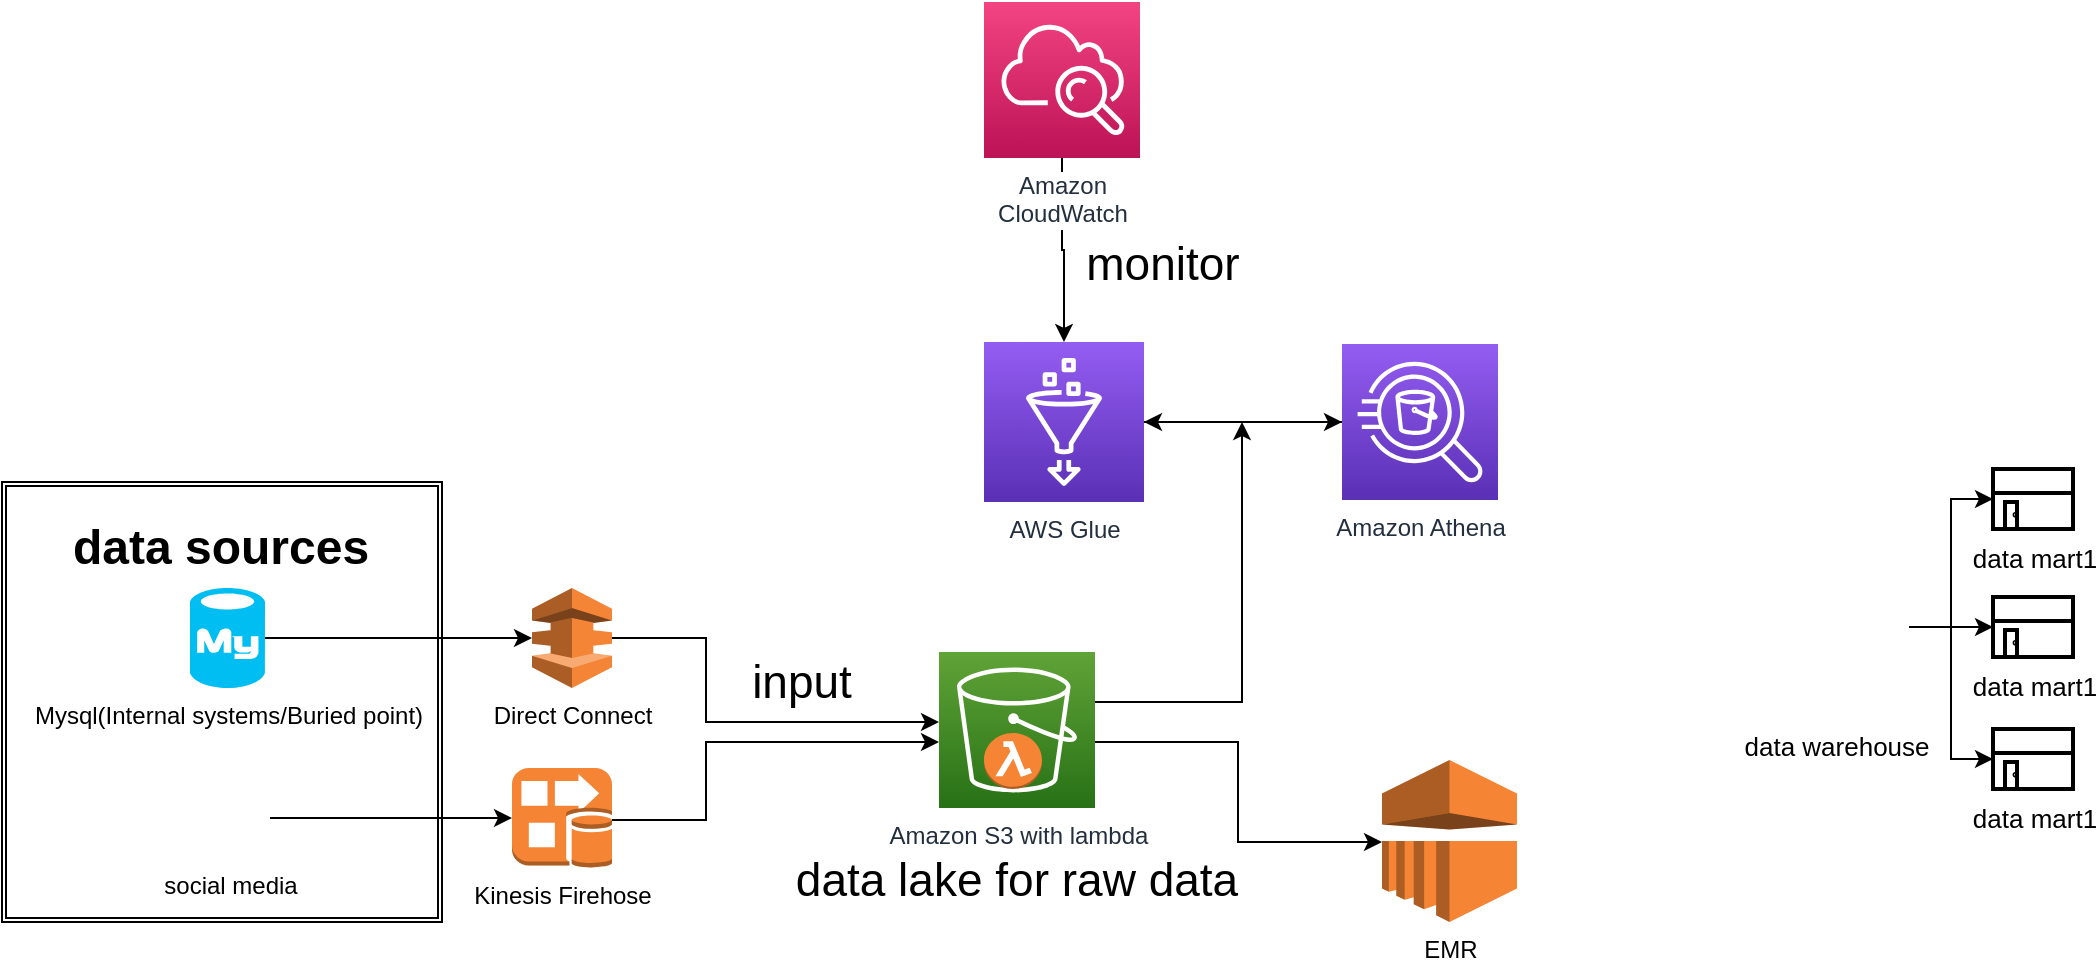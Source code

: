 <mxfile version="16.5.6" type="github">
  <diagram id="Ht1M8jgEwFfnCIfOTk4-" name="Page-1">
    <mxGraphModel dx="2472" dy="799" grid="1" gridSize="10" guides="1" tooltips="1" connect="1" arrows="1" fold="1" page="1" pageScale="1" pageWidth="1169" pageHeight="827" math="0" shadow="0">
      <root>
        <mxCell id="0" />
        <mxCell id="1" parent="0" />
        <mxCell id="uFQV2wClcm7ByzA2WsBp-21" value="" style="shape=ext;double=1;whiteSpace=wrap;html=1;aspect=fixed;" vertex="1" parent="1">
          <mxGeometry x="-20" y="250" width="220" height="220" as="geometry" />
        </mxCell>
        <mxCell id="uFQV2wClcm7ByzA2WsBp-59" style="edgeStyle=orthogonalEdgeStyle;rounded=0;orthogonalLoop=1;jettySize=auto;html=1;fontSize=23;" edge="1" parent="1" source="UEzPUAAOIrF-is8g5C7q-116" target="uFQV2wClcm7ByzA2WsBp-2">
          <mxGeometry relative="1" as="geometry">
            <Array as="points">
              <mxPoint x="598" y="380" />
              <mxPoint x="598" y="430" />
            </Array>
          </mxGeometry>
        </mxCell>
        <mxCell id="uFQV2wClcm7ByzA2WsBp-60" style="edgeStyle=orthogonalEdgeStyle;rounded=0;orthogonalLoop=1;jettySize=auto;html=1;fontSize=23;" edge="1" parent="1" source="UEzPUAAOIrF-is8g5C7q-116">
          <mxGeometry relative="1" as="geometry">
            <mxPoint x="600" y="220" as="targetPoint" />
            <Array as="points">
              <mxPoint x="600" y="360" />
            </Array>
          </mxGeometry>
        </mxCell>
        <mxCell id="UEzPUAAOIrF-is8g5C7q-116" value="Amazon S3 with lambda" style="outlineConnect=0;fontColor=#232F3E;gradientColor=#60A337;gradientDirection=north;fillColor=#277116;strokeColor=#ffffff;dashed=0;verticalLabelPosition=bottom;verticalAlign=top;align=center;html=1;fontSize=12;fontStyle=0;aspect=fixed;shape=mxgraph.aws4.resourceIcon;resIcon=mxgraph.aws4.s3;labelBackgroundColor=#ffffff;" parent="1" vertex="1">
          <mxGeometry x="448.5" y="335" width="78" height="78" as="geometry" />
        </mxCell>
        <mxCell id="uFQV2wClcm7ByzA2WsBp-57" value="" style="edgeStyle=orthogonalEdgeStyle;rounded=0;orthogonalLoop=1;jettySize=auto;html=1;fontSize=23;" edge="1" parent="1" source="UEzPUAAOIrF-is8g5C7q-117" target="UEzPUAAOIrF-is8g5C7q-118">
          <mxGeometry relative="1" as="geometry" />
        </mxCell>
        <mxCell id="UEzPUAAOIrF-is8g5C7q-117" value="AWS Glue" style="outlineConnect=0;fontColor=#232F3E;gradientColor=#945DF2;gradientDirection=north;fillColor=#5A30B5;strokeColor=#ffffff;dashed=0;verticalLabelPosition=bottom;verticalAlign=top;align=center;html=1;fontSize=12;fontStyle=0;aspect=fixed;shape=mxgraph.aws4.resourceIcon;resIcon=mxgraph.aws4.glue;labelBackgroundColor=#ffffff;" parent="1" vertex="1">
          <mxGeometry x="471" y="180" width="80" height="80" as="geometry" />
        </mxCell>
        <mxCell id="uFQV2wClcm7ByzA2WsBp-58" style="edgeStyle=orthogonalEdgeStyle;rounded=0;orthogonalLoop=1;jettySize=auto;html=1;fontSize=23;" edge="1" parent="1" source="UEzPUAAOIrF-is8g5C7q-118" target="UEzPUAAOIrF-is8g5C7q-117">
          <mxGeometry relative="1" as="geometry" />
        </mxCell>
        <mxCell id="UEzPUAAOIrF-is8g5C7q-118" value="Amazon Athena" style="outlineConnect=0;fontColor=#232F3E;gradientColor=#945DF2;gradientDirection=north;fillColor=#5A30B5;strokeColor=#ffffff;dashed=0;verticalLabelPosition=bottom;verticalAlign=top;align=center;html=1;fontSize=12;fontStyle=0;aspect=fixed;shape=mxgraph.aws4.resourceIcon;resIcon=mxgraph.aws4.athena;labelBackgroundColor=#ffffff;" parent="1" vertex="1">
          <mxGeometry x="650" y="181" width="78" height="78" as="geometry" />
        </mxCell>
        <mxCell id="uFQV2wClcm7ByzA2WsBp-55" style="edgeStyle=orthogonalEdgeStyle;rounded=0;orthogonalLoop=1;jettySize=auto;html=1;fontSize=23;" edge="1" parent="1" source="UEzPUAAOIrF-is8g5C7q-121" target="UEzPUAAOIrF-is8g5C7q-117">
          <mxGeometry relative="1" as="geometry" />
        </mxCell>
        <mxCell id="UEzPUAAOIrF-is8g5C7q-121" value="Amazon&lt;br&gt;CloudWatch&lt;br&gt;" style="outlineConnect=0;fontColor=#232F3E;gradientColor=#F34482;gradientDirection=north;fillColor=#BC1356;strokeColor=#ffffff;dashed=0;verticalLabelPosition=bottom;verticalAlign=top;align=center;html=1;fontSize=12;fontStyle=0;aspect=fixed;shape=mxgraph.aws4.resourceIcon;resIcon=mxgraph.aws4.cloudwatch;labelBackgroundColor=#ffffff;" parent="1" vertex="1">
          <mxGeometry x="471.0" y="10" width="78" height="78" as="geometry" />
        </mxCell>
        <mxCell id="uFQV2wClcm7ByzA2WsBp-2" value="EMR" style="outlineConnect=0;dashed=0;verticalLabelPosition=bottom;verticalAlign=top;align=center;html=1;shape=mxgraph.aws3.emr;fillColor=#F58534;gradientColor=none;" vertex="1" parent="1">
          <mxGeometry x="670" y="389" width="67.5" height="81" as="geometry" />
        </mxCell>
        <mxCell id="uFQV2wClcm7ByzA2WsBp-40" style="edgeStyle=orthogonalEdgeStyle;rounded=0;orthogonalLoop=1;jettySize=auto;html=1;exitX=1;exitY=0.5;exitDx=0;exitDy=0;exitPerimeter=0;fontSize=23;" edge="1" parent="1" source="uFQV2wClcm7ByzA2WsBp-3" target="UEzPUAAOIrF-is8g5C7q-116">
          <mxGeometry relative="1" as="geometry">
            <Array as="points">
              <mxPoint x="332" y="328" />
              <mxPoint x="332" y="370" />
            </Array>
          </mxGeometry>
        </mxCell>
        <mxCell id="uFQV2wClcm7ByzA2WsBp-3" value="Direct Connect" style="outlineConnect=0;dashed=0;verticalLabelPosition=bottom;verticalAlign=top;align=center;html=1;shape=mxgraph.aws3.direct_connect;fillColor=#F58536;gradientColor=none;" vertex="1" parent="1">
          <mxGeometry x="245" y="303" width="40" height="50" as="geometry" />
        </mxCell>
        <mxCell id="uFQV2wClcm7ByzA2WsBp-42" style="edgeStyle=orthogonalEdgeStyle;rounded=0;orthogonalLoop=1;jettySize=auto;html=1;exitX=1;exitY=0.52;exitDx=0;exitDy=0;exitPerimeter=0;fontSize=23;" edge="1" parent="1" source="uFQV2wClcm7ByzA2WsBp-6" target="UEzPUAAOIrF-is8g5C7q-116">
          <mxGeometry relative="1" as="geometry">
            <Array as="points">
              <mxPoint x="332" y="419" />
              <mxPoint x="332" y="380" />
            </Array>
          </mxGeometry>
        </mxCell>
        <mxCell id="uFQV2wClcm7ByzA2WsBp-6" value="Kinesis Firehose" style="outlineConnect=0;dashed=0;verticalLabelPosition=bottom;verticalAlign=top;align=center;html=1;shape=mxgraph.aws3.kinesis_firehose;fillColor=#F58534;gradientColor=none;" vertex="1" parent="1">
          <mxGeometry x="235" y="393" width="50" height="50" as="geometry" />
        </mxCell>
        <mxCell id="uFQV2wClcm7ByzA2WsBp-44" style="edgeStyle=orthogonalEdgeStyle;rounded=0;orthogonalLoop=1;jettySize=auto;html=1;entryX=0;entryY=0.5;entryDx=0;entryDy=0;entryPerimeter=0;fontSize=23;" edge="1" parent="1" source="uFQV2wClcm7ByzA2WsBp-8" target="uFQV2wClcm7ByzA2WsBp-3">
          <mxGeometry relative="1" as="geometry" />
        </mxCell>
        <mxCell id="uFQV2wClcm7ByzA2WsBp-8" value="Mysql(Internal systems/Buried point)" style="verticalLabelPosition=bottom;html=1;verticalAlign=top;align=center;strokeColor=none;fillColor=#00BEF2;shape=mxgraph.azure.mysql_database;" vertex="1" parent="1">
          <mxGeometry x="74" y="303" width="37.5" height="50" as="geometry" />
        </mxCell>
        <mxCell id="uFQV2wClcm7ByzA2WsBp-43" style="edgeStyle=orthogonalEdgeStyle;rounded=0;orthogonalLoop=1;jettySize=auto;html=1;entryX=0;entryY=0.5;entryDx=0;entryDy=0;entryPerimeter=0;fontSize=23;" edge="1" parent="1" source="uFQV2wClcm7ByzA2WsBp-16" target="uFQV2wClcm7ByzA2WsBp-6">
          <mxGeometry relative="1" as="geometry" />
        </mxCell>
        <mxCell id="uFQV2wClcm7ByzA2WsBp-16" value="social media" style="shape=image;html=1;verticalAlign=top;verticalLabelPosition=bottom;labelBackgroundColor=#ffffff;imageAspect=0;aspect=fixed;image=https://cdn4.iconfinder.com/data/icons/social-media-flat-7/64/Social-media_Twitter-128.png" vertex="1" parent="1">
          <mxGeometry x="74" y="398" width="40" height="40" as="geometry" />
        </mxCell>
        <mxCell id="uFQV2wClcm7ByzA2WsBp-23" value="data sources" style="text;strokeColor=none;fillColor=none;html=1;fontSize=24;fontStyle=1;verticalAlign=middle;align=center;" vertex="1" parent="1">
          <mxGeometry x="64" y="268" width="50" height="30" as="geometry" />
        </mxCell>
        <mxCell id="uFQV2wClcm7ByzA2WsBp-48" value="input" style="text;html=1;strokeColor=none;fillColor=none;align=center;verticalAlign=middle;whiteSpace=wrap;rounded=0;fontSize=23;" vertex="1" parent="1">
          <mxGeometry x="350" y="335" width="60" height="30" as="geometry" />
        </mxCell>
        <mxCell id="uFQV2wClcm7ByzA2WsBp-50" value="data lake for raw data" style="text;html=1;strokeColor=none;fillColor=none;align=center;verticalAlign=middle;whiteSpace=wrap;rounded=0;fontSize=23;" vertex="1" parent="1">
          <mxGeometry x="367" y="438" width="241" height="22" as="geometry" />
        </mxCell>
        <mxCell id="uFQV2wClcm7ByzA2WsBp-52" value="" style="outlineConnect=0;dashed=0;verticalLabelPosition=bottom;verticalAlign=top;align=center;html=1;shape=mxgraph.aws3.lambda_function;fillColor=#F58534;gradientColor=none;fontSize=23;" vertex="1" parent="1">
          <mxGeometry x="471" y="375.5" width="29" height="28" as="geometry" />
        </mxCell>
        <mxCell id="uFQV2wClcm7ByzA2WsBp-56" value="monitor" style="text;html=1;strokeColor=none;fillColor=none;align=center;verticalAlign=middle;whiteSpace=wrap;rounded=0;fontSize=23;" vertex="1" parent="1">
          <mxGeometry x="440" y="130" width="241" height="22" as="geometry" />
        </mxCell>
        <mxCell id="uFQV2wClcm7ByzA2WsBp-71" value="" style="edgeStyle=orthogonalEdgeStyle;rounded=0;orthogonalLoop=1;jettySize=auto;html=1;fontSize=13;" edge="1" parent="1" source="uFQV2wClcm7ByzA2WsBp-63" target="uFQV2wClcm7ByzA2WsBp-68">
          <mxGeometry relative="1" as="geometry" />
        </mxCell>
        <mxCell id="uFQV2wClcm7ByzA2WsBp-72" style="edgeStyle=orthogonalEdgeStyle;rounded=0;orthogonalLoop=1;jettySize=auto;html=1;entryX=0;entryY=0.5;entryDx=0;entryDy=0;fontSize=13;" edge="1" parent="1" source="uFQV2wClcm7ByzA2WsBp-63" target="uFQV2wClcm7ByzA2WsBp-64">
          <mxGeometry relative="1" as="geometry" />
        </mxCell>
        <mxCell id="uFQV2wClcm7ByzA2WsBp-73" style="edgeStyle=orthogonalEdgeStyle;rounded=0;orthogonalLoop=1;jettySize=auto;html=1;entryX=0;entryY=0.5;entryDx=0;entryDy=0;fontSize=13;" edge="1" parent="1" source="uFQV2wClcm7ByzA2WsBp-63" target="uFQV2wClcm7ByzA2WsBp-69">
          <mxGeometry relative="1" as="geometry" />
        </mxCell>
        <mxCell id="uFQV2wClcm7ByzA2WsBp-63" value="&lt;font style=&quot;font-size: 13px&quot;&gt;data warehouse&lt;/font&gt;" style="shape=image;html=1;verticalAlign=top;verticalLabelPosition=bottom;labelBackgroundColor=#ffffff;imageAspect=0;aspect=fixed;image=https://cdn1.iconfinder.com/data/icons/2-building-line-filled/614/Warehouse-128.png;fontSize=23;" vertex="1" parent="1">
          <mxGeometry x="860" y="285.75" width="73.5" height="73.5" as="geometry" />
        </mxCell>
        <mxCell id="uFQV2wClcm7ByzA2WsBp-64" value="data mart1" style="verticalLabelPosition=bottom;html=1;verticalAlign=top;strokeWidth=2;shape=mxgraph.lean_mapping.warehouse;fontSize=13;" vertex="1" parent="1">
          <mxGeometry x="975.5" y="243.5" width="40" height="30" as="geometry" />
        </mxCell>
        <mxCell id="uFQV2wClcm7ByzA2WsBp-68" value="data mart1" style="verticalLabelPosition=bottom;html=1;verticalAlign=top;strokeWidth=2;shape=mxgraph.lean_mapping.warehouse;fontSize=13;" vertex="1" parent="1">
          <mxGeometry x="975.5" y="307.5" width="40" height="30" as="geometry" />
        </mxCell>
        <mxCell id="uFQV2wClcm7ByzA2WsBp-69" value="data mart1" style="verticalLabelPosition=bottom;html=1;verticalAlign=top;strokeWidth=2;shape=mxgraph.lean_mapping.warehouse;fontSize=13;" vertex="1" parent="1">
          <mxGeometry x="975.5" y="373.5" width="40" height="30" as="geometry" />
        </mxCell>
      </root>
    </mxGraphModel>
  </diagram>
</mxfile>
